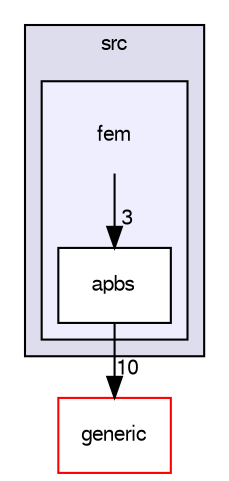 digraph "C:/Users/bake113/Documents/Projects/APBS & PDB2PQR/Source code/APBS/trunk/src/fem/" {
  compound=true
  node [ fontsize="10", fontname="FreeSans"];
  edge [ labelfontsize="10", labelfontname="FreeSans"];
  subgraph clusterdir_e5f440db28aa01947b9a534c86166b99 {
    graph [ bgcolor="#ddddee", pencolor="black", label="src" fontname="FreeSans", fontsize="10", URL="dir_e5f440db28aa01947b9a534c86166b99.html"]
  subgraph clusterdir_04db92f80e702b72a7c30ceee6790eb4 {
    graph [ bgcolor="#eeeeff", pencolor="black", label="" URL="dir_04db92f80e702b72a7c30ceee6790eb4.html"];
    dir_04db92f80e702b72a7c30ceee6790eb4 [shape=plaintext label="fem"];
    dir_215bf4321b1915ce68e1b6a99b213b00 [shape=box label="apbs" color="black" fillcolor="white" style="filled" URL="dir_215bf4321b1915ce68e1b6a99b213b00.html"];
  }
  }
  dir_5a4b9a4ce670c27bbe9b881c30da1d5e [shape=box label="generic" fillcolor="white" style="filled" color="red" URL="dir_5a4b9a4ce670c27bbe9b881c30da1d5e.html"];
  dir_04db92f80e702b72a7c30ceee6790eb4->dir_215bf4321b1915ce68e1b6a99b213b00 [headlabel="3", labeldistance=1.5 headhref="dir_000013_000014.html"];
  dir_215bf4321b1915ce68e1b6a99b213b00->dir_5a4b9a4ce670c27bbe9b881c30da1d5e [headlabel="10", labeldistance=1.5 headhref="dir_000014_000015.html"];
}
